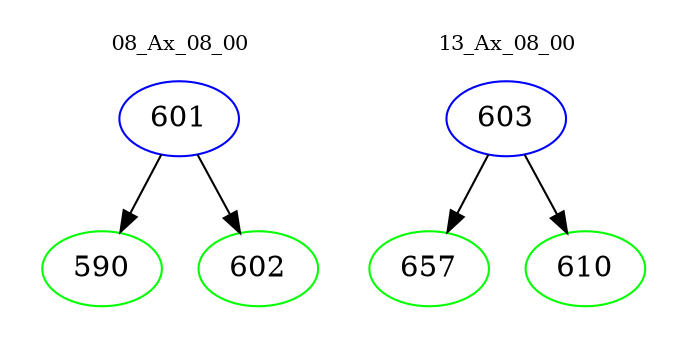 digraph{
subgraph cluster_0 {
color = white
label = "08_Ax_08_00";
fontsize=10;
T0_601 [label="601", color="blue"]
T0_601 -> T0_590 [color="black"]
T0_590 [label="590", color="green"]
T0_601 -> T0_602 [color="black"]
T0_602 [label="602", color="green"]
}
subgraph cluster_1 {
color = white
label = "13_Ax_08_00";
fontsize=10;
T1_603 [label="603", color="blue"]
T1_603 -> T1_657 [color="black"]
T1_657 [label="657", color="green"]
T1_603 -> T1_610 [color="black"]
T1_610 [label="610", color="green"]
}
}
